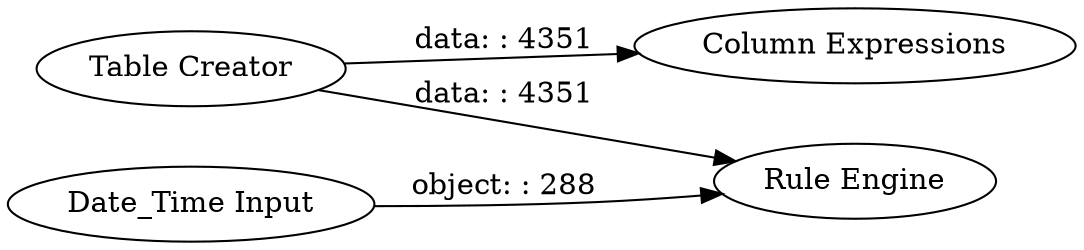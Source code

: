 digraph {
	"4712488941750455409_5" [label="Column Expressions"]
	"4712488941750455409_4" [label="Rule Engine"]
	"4712488941750455409_2" [label="Date_Time Input"]
	"4712488941750455409_1" [label="Table Creator"]
	"4712488941750455409_2" -> "4712488941750455409_4" [label="object: : 288"]
	"4712488941750455409_1" -> "4712488941750455409_4" [label="data: : 4351"]
	"4712488941750455409_1" -> "4712488941750455409_5" [label="data: : 4351"]
	rankdir=LR
}

